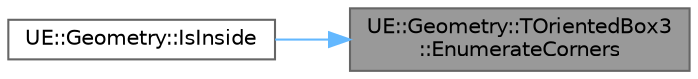 digraph "UE::Geometry::TOrientedBox3::EnumerateCorners"
{
 // INTERACTIVE_SVG=YES
 // LATEX_PDF_SIZE
  bgcolor="transparent";
  edge [fontname=Helvetica,fontsize=10,labelfontname=Helvetica,labelfontsize=10];
  node [fontname=Helvetica,fontsize=10,shape=box,height=0.2,width=0.4];
  rankdir="RL";
  Node1 [id="Node000001",label="UE::Geometry::TOrientedBox3\l::EnumerateCorners",height=0.2,width=0.4,color="gray40", fillcolor="grey60", style="filled", fontcolor="black",tooltip="Call CornerPointFunc(FVector3) for each of the 8 box corners."];
  Node1 -> Node2 [id="edge1_Node000001_Node000002",dir="back",color="steelblue1",style="solid",tooltip=" "];
  Node2 [id="Node000002",label="UE::Geometry::IsInside",height=0.2,width=0.4,color="grey40", fillcolor="white", style="filled",URL="$d9/d39/namespaceUE_1_1Geometry.html#a947b5aba831f091dcb8c54f5cc49db99",tooltip="Test if the axis-aligned bounding box of InnerBox is completely inside the negative region of the sig..."];
}
